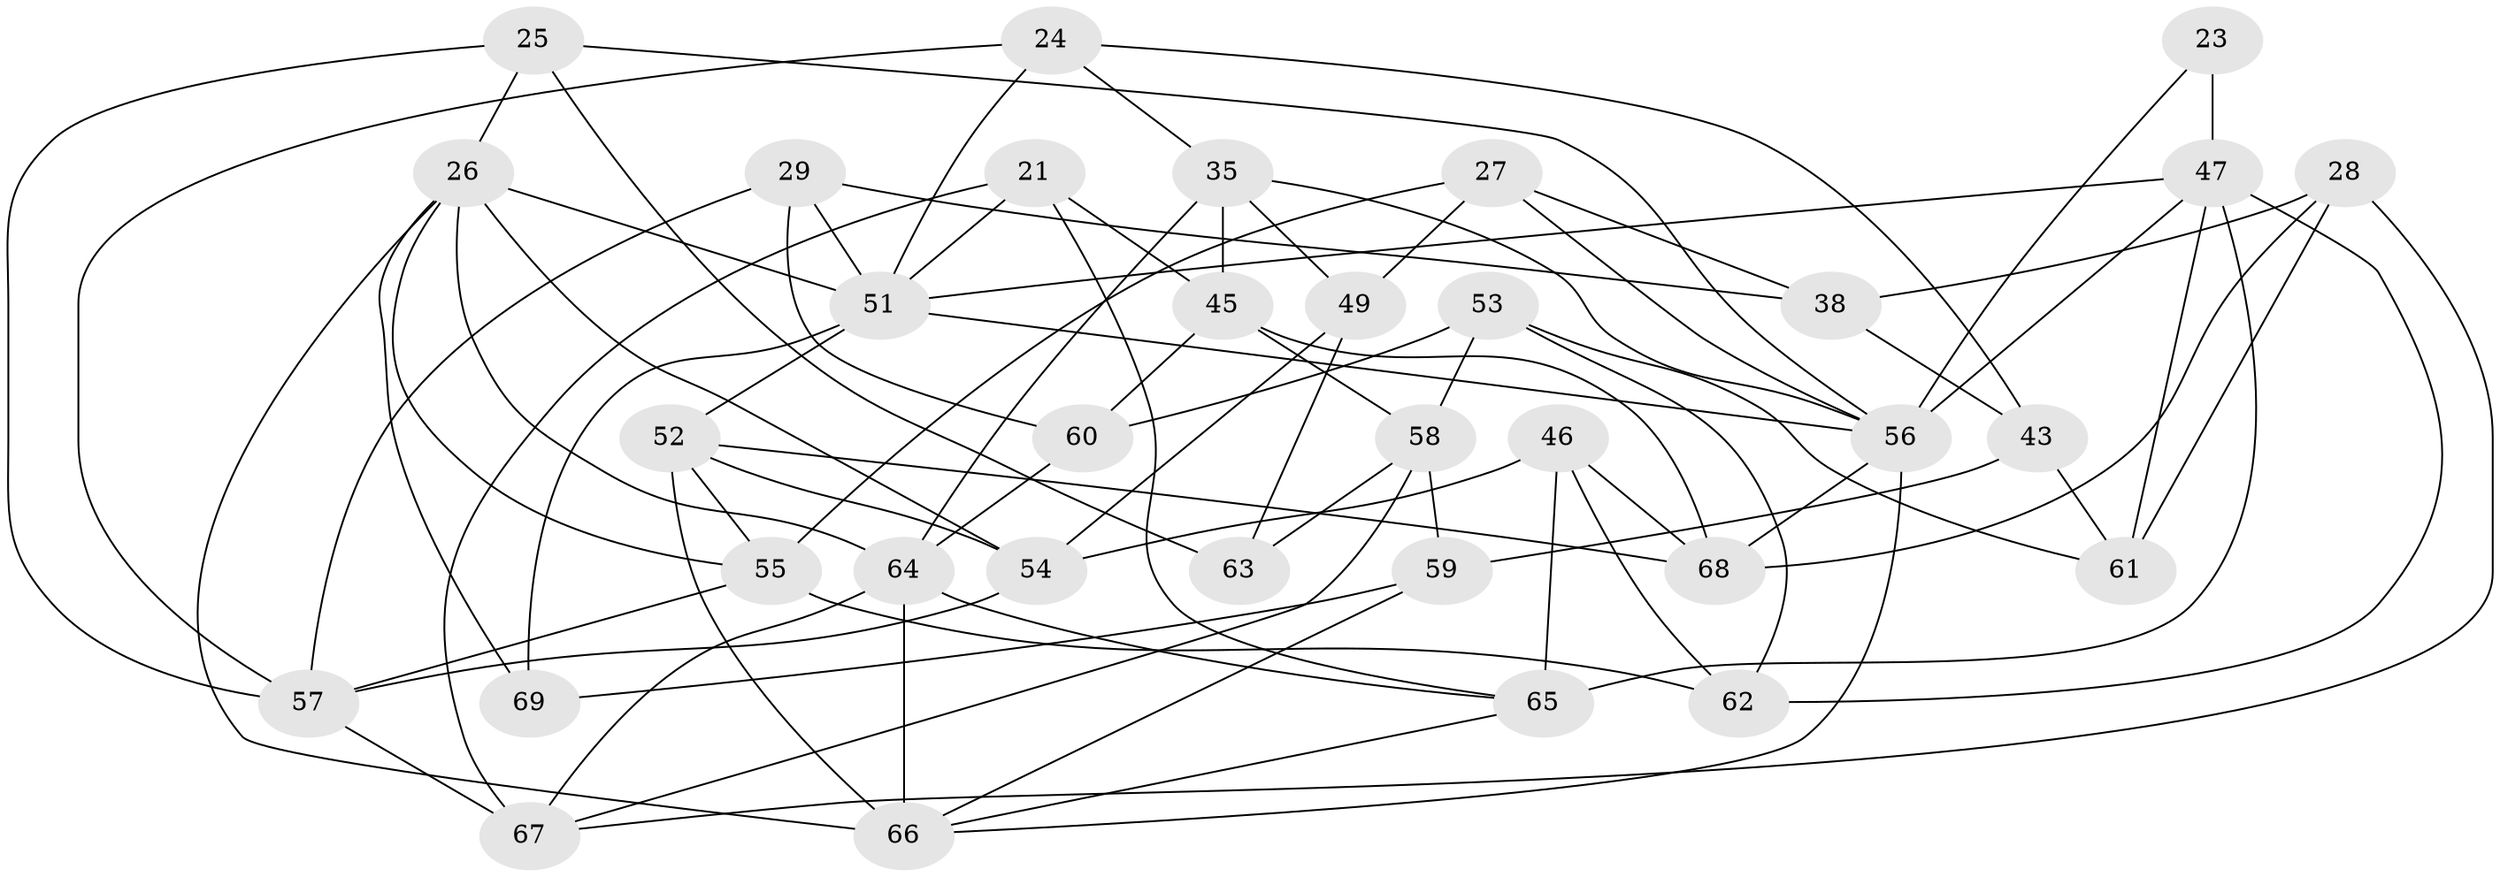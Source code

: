// original degree distribution, {4: 1.0}
// Generated by graph-tools (version 1.1) at 2025/57/03/09/25 04:57:12]
// undirected, 34 vertices, 80 edges
graph export_dot {
graph [start="1"]
  node [color=gray90,style=filled];
  21 [super="+15"];
  23;
  24 [super="+6"];
  25;
  26 [super="+1+7+5"];
  27;
  28;
  29;
  35 [super="+3+32"];
  38;
  43 [super="+18"];
  45 [super="+4+10"];
  46;
  47 [super="+19+40"];
  49;
  51 [super="+37+48"];
  52 [super="+8+30"];
  53;
  54 [super="+12"];
  55 [super="+14"];
  56 [super="+50"];
  57 [super="+11+22"];
  58 [super="+41"];
  59 [super="+42"];
  60;
  61;
  62;
  63;
  64 [super="+39"];
  65 [super="+34"];
  66 [super="+17+36"];
  67 [super="+33"];
  68 [super="+44"];
  69;
  21 -- 45 [weight=2];
  21 -- 65;
  21 -- 67 [weight=2];
  21 -- 51;
  23 -- 47 [weight=3];
  23 -- 56;
  24 -- 43 [weight=2];
  24 -- 35;
  24 -- 51;
  24 -- 57 [weight=2];
  25 -- 26;
  25 -- 63;
  25 -- 57;
  25 -- 56;
  26 -- 66;
  26 -- 69;
  26 -- 54 [weight=2];
  26 -- 55 [weight=2];
  26 -- 51 [weight=2];
  26 -- 64;
  27 -- 38;
  27 -- 49;
  27 -- 55;
  27 -- 56;
  28 -- 61;
  28 -- 38;
  28 -- 68;
  28 -- 67;
  29 -- 38;
  29 -- 60;
  29 -- 57;
  29 -- 51;
  35 -- 56 [weight=2];
  35 -- 64;
  35 -- 45 [weight=3];
  35 -- 49;
  38 -- 43;
  43 -- 61;
  43 -- 59 [weight=2];
  45 -- 68;
  45 -- 58;
  45 -- 60;
  46 -- 54;
  46 -- 68;
  46 -- 65;
  46 -- 62;
  47 -- 65 [weight=2];
  47 -- 61;
  47 -- 62;
  47 -- 56 [weight=2];
  47 -- 51;
  49 -- 63;
  49 -- 54;
  51 -- 69;
  51 -- 52 [weight=2];
  51 -- 56;
  52 -- 68 [weight=2];
  52 -- 54;
  52 -- 55;
  52 -- 66 [weight=2];
  53 -- 58;
  53 -- 61;
  53 -- 62;
  53 -- 60;
  54 -- 57;
  55 -- 62;
  55 -- 57;
  56 -- 68;
  56 -- 66;
  57 -- 67 [weight=2];
  58 -- 63 [weight=2];
  58 -- 67;
  58 -- 59;
  59 -- 69 [weight=2];
  59 -- 66;
  60 -- 64;
  64 -- 65;
  64 -- 67 [weight=2];
  64 -- 66 [weight=2];
  65 -- 66;
}
